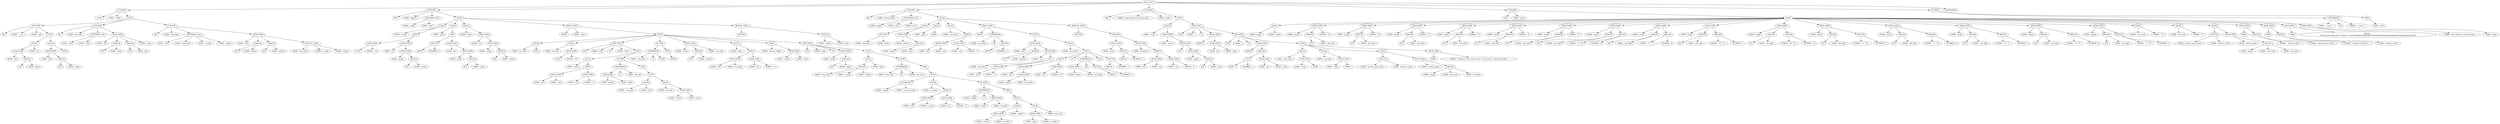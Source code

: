 digraph G {
  0 [label="FILE_INPUT"];
  1 [label="CLASSDEF"];
  0 -> 1;
  2 [label="CLASS"];
  1 -> 2;
  3 [label="NAME : Graph"];
  1 -> 3;
  4 [label="SUITE"];
  1 -> 4;
  5 [label="FUNCDEF"];
  4 -> 5;
  6 [label="DEF"];
  5 -> 6;
  7 [label="NAME : __init__"];
  5 -> 7;
  8 [label="NAME : self"];
  5 -> 8;
  9 [label="SUITE"];
  5 -> 9;
  10 [label="EQUAL"];
  9 -> 10;
  11 [label="ATOM_EXPR"];
  10 -> 11;
  12 [label="NAME : self"];
  11 -> 12;
  13 [label="TRAILER"];
  11 -> 13;
  14 [label="DOT"];
  13 -> 14;
  15 [label="NAME : nodes"];
  13 -> 15;
  16 [label="NAME : set"];
  10 -> 16;
  17 [label="EQUAL"];
  9 -> 17;
  18 [label="ATOM_EXPR"];
  17 -> 18;
  19 [label="NAME : self"];
  18 -> 19;
  20 [label="TRAILER"];
  18 -> 20;
  21 [label="DOT"];
  20 -> 21;
  22 [label="NAME : edges"];
  20 -> 22;
  23 [label="ATOM"];
  17 -> 23;
  24 [label="FUNCDEF"];
  4 -> 24;
  25 [label="DEF"];
  24 -> 25;
  26 [label="NAME : add_node"];
  24 -> 26;
  27 [label="TYPEDARGS_LIST"];
  24 -> 27;
  28 [label="NAME : self"];
  27 -> 28;
  29 [label="NAME : value"];
  27 -> 29;
  30 [label="ATOM_EXPR"];
  24 -> 30;
  31 [label="NAME : self"];
  30 -> 31;
  32 [label="TRAILER"];
  30 -> 32;
  33 [label="DOT"];
  32 -> 33;
  34 [label="NAME : nodes"];
  32 -> 34;
  35 [label="TRAILER"];
  30 -> 35;
  36 [label="DOT"];
  35 -> 36;
  37 [label="NAME : add"];
  35 -> 37;
  38 [label="NAME : value"];
  30 -> 38;
  39 [label="FUNCDEF"];
  4 -> 39;
  40 [label="DEF"];
  39 -> 40;
  41 [label="NAME : add_edge"];
  39 -> 41;
  42 [label="TYPEDARGS_LIST"];
  39 -> 42;
  43 [label="NAME : self"];
  42 -> 43;
  44 [label="NAME : from_node"];
  42 -> 44;
  45 [label="NAME : to_node"];
  42 -> 45;
  46 [label="NAME : weight"];
  42 -> 46;
  47 [label="ATOM_EXPR"];
  39 -> 47;
  48 [label="NAME : self"];
  47 -> 48;
  49 [label="TRAILER"];
  47 -> 49;
  50 [label="DOT"];
  49 -> 50;
  51 [label="NAME : edges"];
  49 -> 51;
  52 [label="TRAILER"];
  47 -> 52;
  53 [label="DOT"];
  52 -> 53;
  54 [label="NAME : append"];
  52 -> 54;
  55 [label="TESTLIST_COMP"];
  47 -> 55;
  56 [label="NAME : from_node"];
  55 -> 56;
  57 [label="NAME : to_node"];
  55 -> 57;
  58 [label="NAME : weight"];
  55 -> 58;
  59 [label="FUNCDEF"];
  0 -> 59;
  60 [label="DEF"];
  59 -> 60;
  61 [label="NAME : dijkstra"];
  59 -> 61;
  62 [label="TYPEDARGS_LIST"];
  59 -> 62;
  63 [label="NAME : graph"];
  62 -> 63;
  64 [label="NAME : start"];
  62 -> 64;
  65 [label="SUITE"];
  59 -> 65;
  66 [label="EQUAL"];
  65 -> 66;
  67 [label="NAME : visited"];
  66 -> 67;
  68 [label="STAR"];
  66 -> 68;
  69 [label="ATOM_EXPR"];
  68 -> 69;
  70 [label="FLOAT"];
  69 -> 70;
  71 [label="STRING : 'inf'"];
  69 -> 71;
  72 [label="ATOM_EXPR"];
  68 -> 72;
  73 [label="NAME : len"];
  72 -> 73;
  74 [label="ATOM_EXPR"];
  72 -> 74;
  75 [label="NAME : graph"];
  74 -> 75;
  76 [label="TRAILER"];
  74 -> 76;
  77 [label="DOT"];
  76 -> 77;
  78 [label="NAME : nodes"];
  76 -> 78;
  79 [label="EQUAL"];
  65 -> 79;
  80 [label="NAME : path"];
  79 -> 80;
  81 [label="STAR"];
  79 -> 81;
  82 [label="FACTOR"];
  81 -> 82;
  83 [label="MINUS"];
  82 -> 83;
  84 [label="NUMBER : 1"];
  82 -> 84;
  85 [label="ATOM_EXPR"];
  81 -> 85;
  86 [label="NAME : len"];
  85 -> 86;
  87 [label="ATOM_EXPR"];
  85 -> 87;
  88 [label="NAME : graph"];
  87 -> 88;
  89 [label="TRAILER"];
  87 -> 89;
  90 [label="DOT"];
  89 -> 90;
  91 [label="NAME : nodes"];
  89 -> 91;
  92 [label="EQUAL"];
  65 -> 92;
  93 [label="NAME : nodes"];
  92 -> 93;
  94 [label="ATOM_EXPR"];
  92 -> 94;
  95 [label="NAME : set"];
  94 -> 95;
  96 [label="ATOM_EXPR"];
  94 -> 96;
  97 [label="NAME : graph"];
  96 -> 97;
  98 [label="TRAILER"];
  96 -> 98;
  99 [label="DOT"];
  98 -> 99;
  100 [label="NAME : nodes"];
  98 -> 100;
  101 [label="WHILE_STMT"];
  65 -> 101;
  102 [label="WHILE"];
  101 -> 102;
  103 [label="NAME : nodes"];
  101 -> 103;
  104 [label="SUITE"];
  101 -> 104;
  105 [label="EQUAL"];
  104 -> 105;
  106 [label="NAME : min_node"];
  105 -> 106;
  107 [label="NONE"];
  105 -> 107;
  108 [label="EQUAL"];
  104 -> 108;
  109 [label="NAME : min_dist"];
  108 -> 109;
  110 [label="ATOM_EXPR"];
  108 -> 110;
  111 [label="FLOAT"];
  110 -> 111;
  112 [label="STRING : 'inf'"];
  110 -> 112;
  113 [label="FOR_STMT"];
  104 -> 113;
  114 [label="FOR"];
  113 -> 114;
  115 [label="NAME : node"];
  113 -> 115;
  116 [label="IN"];
  113 -> 116;
  117 [label="NAME : nodes"];
  113 -> 117;
  118 [label="SUITE"];
  113 -> 118;
  119 [label="EQUAL"];
  118 -> 119;
  120 [label="NAME : index"];
  119 -> 120;
  121 [label="MINUS"];
  119 -> 121;
  122 [label="ATOM_EXPR"];
  121 -> 122;
  123 [label="NAME : ord"];
  122 -> 123;
  124 [label="NAME : node"];
  122 -> 124;
  125 [label="ATOM_EXPR"];
  121 -> 125;
  126 [label="NAME : ord"];
  125 -> 126;
  127 [label="STRING : 'A'"];
  125 -> 127;
  128 [label="IF_STMT"];
  118 -> 128;
  129 [label="COMPARISON"];
  128 -> 129;
  130 [label="ATOM_EXPR"];
  129 -> 130;
  131 [label="NAME : visited"];
  130 -> 131;
  132 [label="NAME : index"];
  130 -> 132;
  133 [label="LT"];
  129 -> 133;
  134 [label="NAME : min_dist"];
  129 -> 134;
  135 [label="THEN"];
  128 -> 135;
  136 [label="SUITE"];
  135 -> 136;
  137 [label="EQUAL"];
  136 -> 137;
  138 [label="NAME : min_node"];
  137 -> 138;
  139 [label="NAME : node"];
  137 -> 139;
  140 [label="EQUAL"];
  136 -> 140;
  141 [label="NAME : min_dist"];
  140 -> 141;
  142 [label="ATOM_EXPR"];
  140 -> 142;
  143 [label="NAME : visited"];
  142 -> 143;
  144 [label="NAME : index"];
  142 -> 144;
  145 [label="IF_STMT"];
  104 -> 145;
  146 [label="COMPARISON"];
  145 -> 146;
  147 [label="NAME : min_node"];
  146 -> 147;
  148 [label="IS"];
  146 -> 148;
  149 [label="NONE"];
  146 -> 149;
  150 [label="THEN"];
  145 -> 150;
  151 [label="BREAK"];
  150 -> 151;
  152 [label="ATOM_EXPR"];
  104 -> 152;
  153 [label="NAME : nodes"];
  152 -> 153;
  154 [label="TRAILER"];
  152 -> 154;
  155 [label="DOT"];
  154 -> 155;
  156 [label="NAME : remove"];
  154 -> 156;
  157 [label="NAME : min_node"];
  152 -> 157;
  158 [label="EQUAL"];
  104 -> 158;
  159 [label="NAME : index"];
  158 -> 159;
  160 [label="MINUS"];
  158 -> 160;
  161 [label="ATOM_EXPR"];
  160 -> 161;
  162 [label="NAME : ord"];
  161 -> 162;
  163 [label="NAME : min_node"];
  161 -> 163;
  164 [label="ATOM_EXPR"];
  160 -> 164;
  165 [label="NAME : ord"];
  164 -> 165;
  166 [label="STRING : 'A'"];
  164 -> 166;
  167 [label="EQUAL"];
  104 -> 167;
  168 [label="NAME : current_weight"];
  167 -> 168;
  169 [label="ATOM_EXPR"];
  167 -> 169;
  170 [label="NAME : visited"];
  169 -> 170;
  171 [label="NAME : index"];
  169 -> 171;
  172 [label="FOR_STMT"];
  104 -> 172;
  173 [label="FOR"];
  172 -> 173;
  174 [label="NAME : edge"];
  172 -> 174;
  175 [label="IN"];
  172 -> 175;
  176 [label="ATOM_EXPR"];
  172 -> 176;
  177 [label="NAME : graph"];
  176 -> 177;
  178 [label="TRAILER"];
  176 -> 178;
  179 [label="DOT"];
  178 -> 179;
  180 [label="NAME : edges"];
  178 -> 180;
  181 [label="SUITE"];
  172 -> 181;
  182 [label="EQUAL"];
  181 -> 182;
  183 [label="TESTLIST"];
  182 -> 183;
  184 [label="NAME : from_node"];
  183 -> 184;
  185 [label="NAME : to_node"];
  183 -> 185;
  186 [label="NAME : weight"];
  183 -> 186;
  187 [label="NAME : edge"];
  182 -> 187;
  188 [label="IF_STMT"];
  181 -> 188;
  189 [label="COMPARISON"];
  188 -> 189;
  190 [label="NAME : from_node"];
  189 -> 190;
  191 [label="EQ"];
  189 -> 191;
  192 [label="NAME : min_node"];
  189 -> 192;
  193 [label="THEN"];
  188 -> 193;
  194 [label="SUITE"];
  193 -> 194;
  195 [label="PLUSEQUAL"];
  194 -> 195;
  196 [label="NAME : weight"];
  195 -> 196;
  197 [label="NAME : current_weight"];
  195 -> 197;
  198 [label="EQUAL"];
  194 -> 198;
  199 [label="NAME : to_index"];
  198 -> 199;
  200 [label="MINUS"];
  198 -> 200;
  201 [label="ATOM_EXPR"];
  200 -> 201;
  202 [label="NAME : ord"];
  201 -> 202;
  203 [label="NAME : to_node"];
  201 -> 203;
  204 [label="ATOM_EXPR"];
  200 -> 204;
  205 [label="NAME : ord"];
  204 -> 205;
  206 [label="STRING : 'A'"];
  204 -> 206;
  207 [label="IF_STMT"];
  194 -> 207;
  208 [label="COMPARISON"];
  207 -> 208;
  209 [label="NAME : weight"];
  208 -> 209;
  210 [label="LT"];
  208 -> 210;
  211 [label="ATOM_EXPR"];
  208 -> 211;
  212 [label="NAME : visited"];
  211 -> 212;
  213 [label="NAME : to_index"];
  211 -> 213;
  214 [label="THEN"];
  207 -> 214;
  215 [label="SUITE"];
  214 -> 215;
  216 [label="EQUAL"];
  215 -> 216;
  217 [label="ATOM_EXPR"];
  216 -> 217;
  218 [label="NAME : visited"];
  217 -> 218;
  219 [label="NAME : to_index"];
  217 -> 219;
  220 [label="NAME : weight"];
  216 -> 220;
  221 [label="EQUAL"];
  215 -> 221;
  222 [label="ATOM_EXPR"];
  221 -> 222;
  223 [label="NAME : path"];
  222 -> 223;
  224 [label="NAME : to_index"];
  222 -> 224;
  225 [label="NAME : min_node"];
  221 -> 225;
  226 [label="RETURN_STMT"];
  65 -> 226;
  227 [label="RETURN"];
  226 -> 227;
  228 [label="TESTLIST"];
  226 -> 228;
  229 [label="NAME : visited"];
  228 -> 229;
  230 [label="NAME : path"];
  228 -> 230;
  231 [label="FUNCDEF"];
  0 -> 231;
  232 [label="DEF"];
  231 -> 232;
  233 [label="NAME : shortest_path"];
  231 -> 233;
  234 [label="TYPEDARGS_LIST"];
  231 -> 234;
  235 [label="NAME : graph"];
  234 -> 235;
  236 [label="NAME : start"];
  234 -> 236;
  237 [label="NAME : end"];
  234 -> 237;
  238 [label="SUITE"];
  231 -> 238;
  239 [label="EQUAL"];
  238 -> 239;
  240 [label="TESTLIST"];
  239 -> 240;
  241 [label="NAME : distances"];
  240 -> 241;
  242 [label="NAME : paths"];
  240 -> 242;
  243 [label="ATOM_EXPR"];
  239 -> 243;
  244 [label="NAME : dijkstra"];
  243 -> 244;
  245 [label="ARGLIST"];
  243 -> 245;
  246 [label="NAME : graph"];
  245 -> 246;
  247 [label="NAME : start"];
  245 -> 247;
  248 [label="EQUAL"];
  238 -> 248;
  249 [label="NAME : path"];
  248 -> 249;
  250 [label="ATOM"];
  248 -> 250;
  251 [label="EQUAL"];
  238 -> 251;
  252 [label="NAME : end_index"];
  251 -> 252;
  253 [label="MINUS"];
  251 -> 253;
  254 [label="ATOM_EXPR"];
  253 -> 254;
  255 [label="NAME : ord"];
  254 -> 255;
  256 [label="NAME : end"];
  254 -> 256;
  257 [label="ATOM_EXPR"];
  253 -> 257;
  258 [label="NAME : ord"];
  257 -> 258;
  259 [label="STRING : 'A'"];
  257 -> 259;
  260 [label="WHILE_STMT"];
  238 -> 260;
  261 [label="WHILE"];
  260 -> 261;
  262 [label="COMPARISON"];
  260 -> 262;
  263 [label="NAME : end_index"];
  262 -> 263;
  264 [label="NE"];
  262 -> 264;
  265 [label="FACTOR"];
  262 -> 265;
  266 [label="MINUS"];
  265 -> 266;
  267 [label="NUMBER : 1"];
  265 -> 267;
  268 [label="SUITE"];
  260 -> 268;
  269 [label="ATOM_EXPR"];
  268 -> 269;
  270 [label="NAME : path"];
  269 -> 270;
  271 [label="TRAILER"];
  269 -> 271;
  272 [label="DOT"];
  271 -> 272;
  273 [label="NAME : append"];
  271 -> 273;
  274 [label="ATOM_EXPR"];
  269 -> 274;
  275 [label="NAME : chr"];
  274 -> 275;
  276 [label="PLUS"];
  274 -> 276;
  277 [label="NAME : end_index"];
  276 -> 277;
  278 [label="ATOM_EXPR"];
  276 -> 278;
  279 [label="NAME : ord"];
  278 -> 279;
  280 [label="STRING : 'A'"];
  278 -> 280;
  281 [label="EQUAL"];
  268 -> 281;
  282 [label="NAME : end_index"];
  281 -> 282;
  283 [label="TEST"];
  281 -> 283;
  284 [label="MINUS"];
  283 -> 284;
  285 [label="ATOM_EXPR"];
  284 -> 285;
  286 [label="NAME : ord"];
  285 -> 286;
  287 [label="ATOM_EXPR"];
  285 -> 287;
  288 [label="NAME : paths"];
  287 -> 288;
  289 [label="NAME : end_index"];
  287 -> 289;
  290 [label="ATOM_EXPR"];
  284 -> 290;
  291 [label="NAME : ord"];
  290 -> 291;
  292 [label="STRING : 'A'"];
  290 -> 292;
  293 [label="IF"];
  283 -> 293;
  294 [label="COMPARISON"];
  283 -> 294;
  295 [label="ATOM_EXPR"];
  294 -> 295;
  296 [label="NAME : paths"];
  295 -> 296;
  297 [label="NAME : end_index"];
  295 -> 297;
  298 [label="NE"];
  294 -> 298;
  299 [label="FACTOR"];
  294 -> 299;
  300 [label="MINUS"];
  299 -> 300;
  301 [label="NUMBER : 1"];
  299 -> 301;
  302 [label="ELSE"];
  283 -> 302;
  303 [label="FACTOR"];
  283 -> 303;
  304 [label="MINUS"];
  303 -> 304;
  305 [label="NUMBER : 1"];
  303 -> 305;
  306 [label="RETURN_STMT"];
  238 -> 306;
  307 [label="RETURN"];
  306 -> 307;
  308 [label="TESTLIST"];
  306 -> 308;
  309 [label="ATOM_EXPR"];
  308 -> 309;
  310 [label="NAME : path"];
  309 -> 310;
  311 [label="FACTOR"];
  309 -> 311;
  312 [label="MINUS"];
  311 -> 312;
  313 [label="NUMBER : 1"];
  311 -> 313;
  314 [label="ATOM_EXPR"];
  308 -> 314;
  315 [label="NAME : distances"];
  314 -> 315;
  316 [label="MINUS"];
  314 -> 316;
  317 [label="ATOM_EXPR"];
  316 -> 317;
  318 [label="NAME : ord"];
  317 -> 318;
  319 [label="NAME : end"];
  317 -> 319;
  320 [label="ATOM_EXPR"];
  316 -> 320;
  321 [label="NAME : ord"];
  320 -> 321;
  322 [label="STRING : 'A'"];
  320 -> 322;
  323 [label="FUNCDEF"];
  0 -> 323;
  324 [label="DEF"];
  323 -> 324;
  325 [label="NAME : print_distances_between_pairs"];
  323 -> 325;
  326 [label="NAME : graph"];
  323 -> 326;
  327 [label="SUITE"];
  323 -> 327;
  328 [label="EQUAL"];
  327 -> 328;
  329 [label="NAME : nodes"];
  328 -> 329;
  330 [label="ATOM_EXPR"];
  328 -> 330;
  331 [label="NAME : sorted"];
  330 -> 331;
  332 [label="ATOM_EXPR"];
  330 -> 332;
  333 [label="LIST"];
  332 -> 333;
  334 [label="ATOM_EXPR"];
  332 -> 334;
  335 [label="NAME : graph"];
  334 -> 335;
  336 [label="TRAILER"];
  334 -> 336;
  337 [label="DOT"];
  336 -> 337;
  338 [label="NAME : nodes"];
  336 -> 338;
  339 [label="FOR_STMT"];
  327 -> 339;
  340 [label="FOR"];
  339 -> 340;
  341 [label="NAME : i"];
  339 -> 341;
  342 [label="IN"];
  339 -> 342;
  343 [label="ATOM_EXPR"];
  339 -> 343;
  344 [label="RANGE"];
  343 -> 344;
  345 [label="ATOM_EXPR"];
  343 -> 345;
  346 [label="NAME : len"];
  345 -> 346;
  347 [label="NAME : nodes"];
  345 -> 347;
  348 [label="FOR_STMT"];
  339 -> 348;
  349 [label="FOR"];
  348 -> 349;
  350 [label="NAME : j"];
  348 -> 350;
  351 [label="IN"];
  348 -> 351;
  352 [label="ATOM_EXPR"];
  348 -> 352;
  353 [label="RANGE"];
  352 -> 353;
  354 [label="ARGLIST"];
  352 -> 354;
  355 [label="PLUS"];
  354 -> 355;
  356 [label="NAME : i"];
  355 -> 356;
  357 [label="NUMBER : 1"];
  355 -> 357;
  358 [label="ATOM_EXPR"];
  354 -> 358;
  359 [label="NAME : len"];
  358 -> 359;
  360 [label="NAME : nodes"];
  358 -> 360;
  361 [label="SUITE"];
  348 -> 361;
  362 [label="EQUAL"];
  361 -> 362;
  363 [label="NAME : start_node"];
  362 -> 363;
  364 [label="ATOM_EXPR"];
  362 -> 364;
  365 [label="NAME : nodes"];
  364 -> 365;
  366 [label="NAME : i"];
  364 -> 366;
  367 [label="EQUAL"];
  361 -> 367;
  368 [label="NAME : end_node"];
  367 -> 368;
  369 [label="ATOM_EXPR"];
  367 -> 369;
  370 [label="NAME : nodes"];
  369 -> 370;
  371 [label="NAME : j"];
  369 -> 371;
  372 [label="EQUAL"];
  361 -> 372;
  373 [label="TESTLIST"];
  372 -> 373;
  374 [label="NAME : shortest_path_result"];
  373 -> 374;
  375 [label="NAME : distance_result"];
  373 -> 375;
  376 [label="ATOM_EXPR"];
  372 -> 376;
  377 [label="NAME : shortest_path"];
  376 -> 377;
  378 [label="ARGLIST"];
  376 -> 378;
  379 [label="NAME : graph"];
  378 -> 379;
  380 [label="NAME : start_node"];
  378 -> 380;
  381 [label="NAME : end_node"];
  378 -> 381;
  382 [label="ATOM_EXPR"];
  361 -> 382;
  383 [label="PRINT"];
  382 -> 383;
  384 [label="STRING : f\"Distance from {start_node} to {end_node}: {distance_result}\""];
  382 -> 384;
  385 [label="FUNCDEF"];
  0 -> 385;
  386 [label="DEF"];
  385 -> 386;
  387 [label="NAME : main"];
  385 -> 387;
  388 [label="SUITE"];
  385 -> 388;
  389 [label="EQUAL"];
  388 -> 389;
  390 [label="NAME : graph"];
  389 -> 390;
  391 [label="NAME : Graph"];
  389 -> 391;
  392 [label="ATOM_EXPR"];
  388 -> 392;
  393 [label="NAME : graph"];
  392 -> 393;
  394 [label="TRAILER"];
  392 -> 394;
  395 [label="DOT"];
  394 -> 395;
  396 [label="NAME : add_node"];
  394 -> 396;
  397 [label="STRING : \"A\""];
  392 -> 397;
  398 [label="ATOM_EXPR"];
  388 -> 398;
  399 [label="NAME : graph"];
  398 -> 399;
  400 [label="TRAILER"];
  398 -> 400;
  401 [label="DOT"];
  400 -> 401;
  402 [label="NAME : add_node"];
  400 -> 402;
  403 [label="STRING : \"B\""];
  398 -> 403;
  404 [label="ATOM_EXPR"];
  388 -> 404;
  405 [label="NAME : graph"];
  404 -> 405;
  406 [label="TRAILER"];
  404 -> 406;
  407 [label="DOT"];
  406 -> 407;
  408 [label="NAME : add_node"];
  406 -> 408;
  409 [label="STRING : \"C\""];
  404 -> 409;
  410 [label="ATOM_EXPR"];
  388 -> 410;
  411 [label="NAME : graph"];
  410 -> 411;
  412 [label="TRAILER"];
  410 -> 412;
  413 [label="DOT"];
  412 -> 413;
  414 [label="NAME : add_node"];
  412 -> 414;
  415 [label="STRING : \"D\""];
  410 -> 415;
  416 [label="ATOM_EXPR"];
  388 -> 416;
  417 [label="NAME : graph"];
  416 -> 417;
  418 [label="TRAILER"];
  416 -> 418;
  419 [label="DOT"];
  418 -> 419;
  420 [label="NAME : add_node"];
  418 -> 420;
  421 [label="STRING : \"E\""];
  416 -> 421;
  422 [label="ATOM_EXPR"];
  388 -> 422;
  423 [label="NAME : graph"];
  422 -> 423;
  424 [label="TRAILER"];
  422 -> 424;
  425 [label="DOT"];
  424 -> 425;
  426 [label="NAME : add_node"];
  424 -> 426;
  427 [label="STRING : \"F\""];
  422 -> 427;
  428 [label="ATOM_EXPR"];
  388 -> 428;
  429 [label="NAME : graph"];
  428 -> 429;
  430 [label="TRAILER"];
  428 -> 430;
  431 [label="DOT"];
  430 -> 431;
  432 [label="NAME : add_edge"];
  430 -> 432;
  433 [label="ARGLIST"];
  428 -> 433;
  434 [label="STRING : \"A\", \"B\""];
  433 -> 434;
  435 [label="NUMBER : 4"];
  433 -> 435;
  436 [label="ATOM_EXPR"];
  388 -> 436;
  437 [label="NAME : graph"];
  436 -> 437;
  438 [label="TRAILER"];
  436 -> 438;
  439 [label="DOT"];
  438 -> 439;
  440 [label="NAME : add_edge"];
  438 -> 440;
  441 [label="ARGLIST"];
  436 -> 441;
  442 [label="STRING : \"A\", \"C\""];
  441 -> 442;
  443 [label="NUMBER : 2"];
  441 -> 443;
  444 [label="ATOM_EXPR"];
  388 -> 444;
  445 [label="NAME : graph"];
  444 -> 445;
  446 [label="TRAILER"];
  444 -> 446;
  447 [label="DOT"];
  446 -> 447;
  448 [label="NAME : add_edge"];
  446 -> 448;
  449 [label="ARGLIST"];
  444 -> 449;
  450 [label="STRING : \"B\", \"C\""];
  449 -> 450;
  451 [label="NUMBER : 5"];
  449 -> 451;
  452 [label="ATOM_EXPR"];
  388 -> 452;
  453 [label="NAME : graph"];
  452 -> 453;
  454 [label="TRAILER"];
  452 -> 454;
  455 [label="DOT"];
  454 -> 455;
  456 [label="NAME : add_edge"];
  454 -> 456;
  457 [label="ARGLIST"];
  452 -> 457;
  458 [label="STRING : \"B\", \"D\""];
  457 -> 458;
  459 [label="NUMBER : 10"];
  457 -> 459;
  460 [label="ATOM_EXPR"];
  388 -> 460;
  461 [label="NAME : graph"];
  460 -> 461;
  462 [label="TRAILER"];
  460 -> 462;
  463 [label="DOT"];
  462 -> 463;
  464 [label="NAME : add_edge"];
  462 -> 464;
  465 [label="ARGLIST"];
  460 -> 465;
  466 [label="STRING : \"C\", \"D\""];
  465 -> 466;
  467 [label="NUMBER : 3"];
  465 -> 467;
  468 [label="ATOM_EXPR"];
  388 -> 468;
  469 [label="NAME : graph"];
  468 -> 469;
  470 [label="TRAILER"];
  468 -> 470;
  471 [label="DOT"];
  470 -> 471;
  472 [label="NAME : add_edge"];
  470 -> 472;
  473 [label="ARGLIST"];
  468 -> 473;
  474 [label="STRING : \"C\", \"E\""];
  473 -> 474;
  475 [label="NUMBER : 8"];
  473 -> 475;
  476 [label="ATOM_EXPR"];
  388 -> 476;
  477 [label="NAME : graph"];
  476 -> 477;
  478 [label="TRAILER"];
  476 -> 478;
  479 [label="DOT"];
  478 -> 479;
  480 [label="NAME : add_edge"];
  478 -> 480;
  481 [label="ARGLIST"];
  476 -> 481;
  482 [label="STRING : \"D\", \"E\""];
  481 -> 482;
  483 [label="NUMBER : 2"];
  481 -> 483;
  484 [label="ATOM_EXPR"];
  388 -> 484;
  485 [label="NAME : graph"];
  484 -> 485;
  486 [label="TRAILER"];
  484 -> 486;
  487 [label="DOT"];
  486 -> 487;
  488 [label="NAME : add_edge"];
  486 -> 488;
  489 [label="ARGLIST"];
  484 -> 489;
  490 [label="STRING : \"D\", \"F\""];
  489 -> 490;
  491 [label="NUMBER : 6"];
  489 -> 491;
  492 [label="ATOM_EXPR"];
  388 -> 492;
  493 [label="NAME : graph"];
  492 -> 493;
  494 [label="TRAILER"];
  492 -> 494;
  495 [label="DOT"];
  494 -> 495;
  496 [label="NAME : add_edge"];
  494 -> 496;
  497 [label="ARGLIST"];
  492 -> 497;
  498 [label="STRING : \"E\", \"F\""];
  497 -> 498;
  499 [label="NUMBER : 1"];
  497 -> 499;
  500 [label="EQUAL"];
  388 -> 500;
  501 [label="NAME : start_node"];
  500 -> 501;
  502 [label="STRING : \"A\""];
  500 -> 502;
  503 [label="EQUAL"];
  388 -> 503;
  504 [label="NAME : end_node"];
  503 -> 504;
  505 [label="STRING : \"F\""];
  503 -> 505;
  506 [label="EQUAL"];
  388 -> 506;
  507 [label="TESTLIST"];
  506 -> 507;
  508 [label="NAME : shortest_path_result"];
  507 -> 508;
  509 [label="NAME : distance_result"];
  507 -> 509;
  510 [label="ATOM_EXPR"];
  506 -> 510;
  511 [label="NAME : shortest_path"];
  510 -> 511;
  512 [label="ARGLIST"];
  510 -> 512;
  513 [label="NAME : graph"];
  512 -> 513;
  514 [label="NAME : start_node"];
  512 -> 514;
  515 [label="NAME : end_node"];
  512 -> 515;
  516 [label="ATOM_EXPR"];
  388 -> 516;
  517 [label="PRINT"];
  516 -> 517;
  518 [label="ARGLIST"];
  516 -> 518;
  519 [label="STRING : \"Shortest Path:\""];
  518 -> 519;
  520 [label="NAME : shortest_path_result"];
  518 -> 520;
  521 [label="ATOM_EXPR"];
  388 -> 521;
  522 [label="PRINT"];
  521 -> 522;
  523 [label="ARGLIST"];
  521 -> 523;
  524 [label="STRING : \"Shortest Distance:\""];
  523 -> 524;
  525 [label="NAME : distance_result"];
  523 -> 525;
  526 [label="ATOM_EXPR"];
  388 -> 526;
  527 [label="PRINT"];
  526 -> 527;
  528 [label="STRING : \"\nDistances between pairs of edges: are aoihoqrglkgouqrhglkj;qhgouqrg;kljqwnlkrguqwngjqrgqkgniqurg;qrkwg[qrgn;qrwkl]\""];
  526 -> 528;
  529 [label="ATOM_EXPR"];
  388 -> 529;
  530 [label="NAME : print_distances_between_pairs"];
  529 -> 530;
  531 [label="NAME : graph"];
  529 -> 531;
  532 [label="IF_STMT"];
  0 -> 532;
  533 [label="COMPARISON"];
  532 -> 533;
  534 [label="NAME : __name__"];
  533 -> 534;
  535 [label="EQ"];
  533 -> 535;
  536 [label="STRING : \"__main__\""];
  533 -> 536;
  537 [label="THEN"];
  532 -> 537;
  538 [label="NAME : main"];
  537 -> 538;
  539 [label="ENDMARKER"];
  0 -> 539;
}
